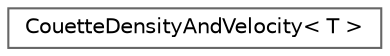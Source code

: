 digraph "Graphical Class Hierarchy"
{
 // LATEX_PDF_SIZE
  bgcolor="transparent";
  edge [fontname=Helvetica,fontsize=10,labelfontname=Helvetica,labelfontsize=10];
  node [fontname=Helvetica,fontsize=10,shape=box,height=0.2,width=0.4];
  rankdir="LR";
  Node0 [id="Node000000",label="CouetteDensityAndVelocity\< T \>",height=0.2,width=0.4,color="grey40", fillcolor="white", style="filled",URL="$classCouetteDensityAndVelocity.html",tooltip=" "];
}
